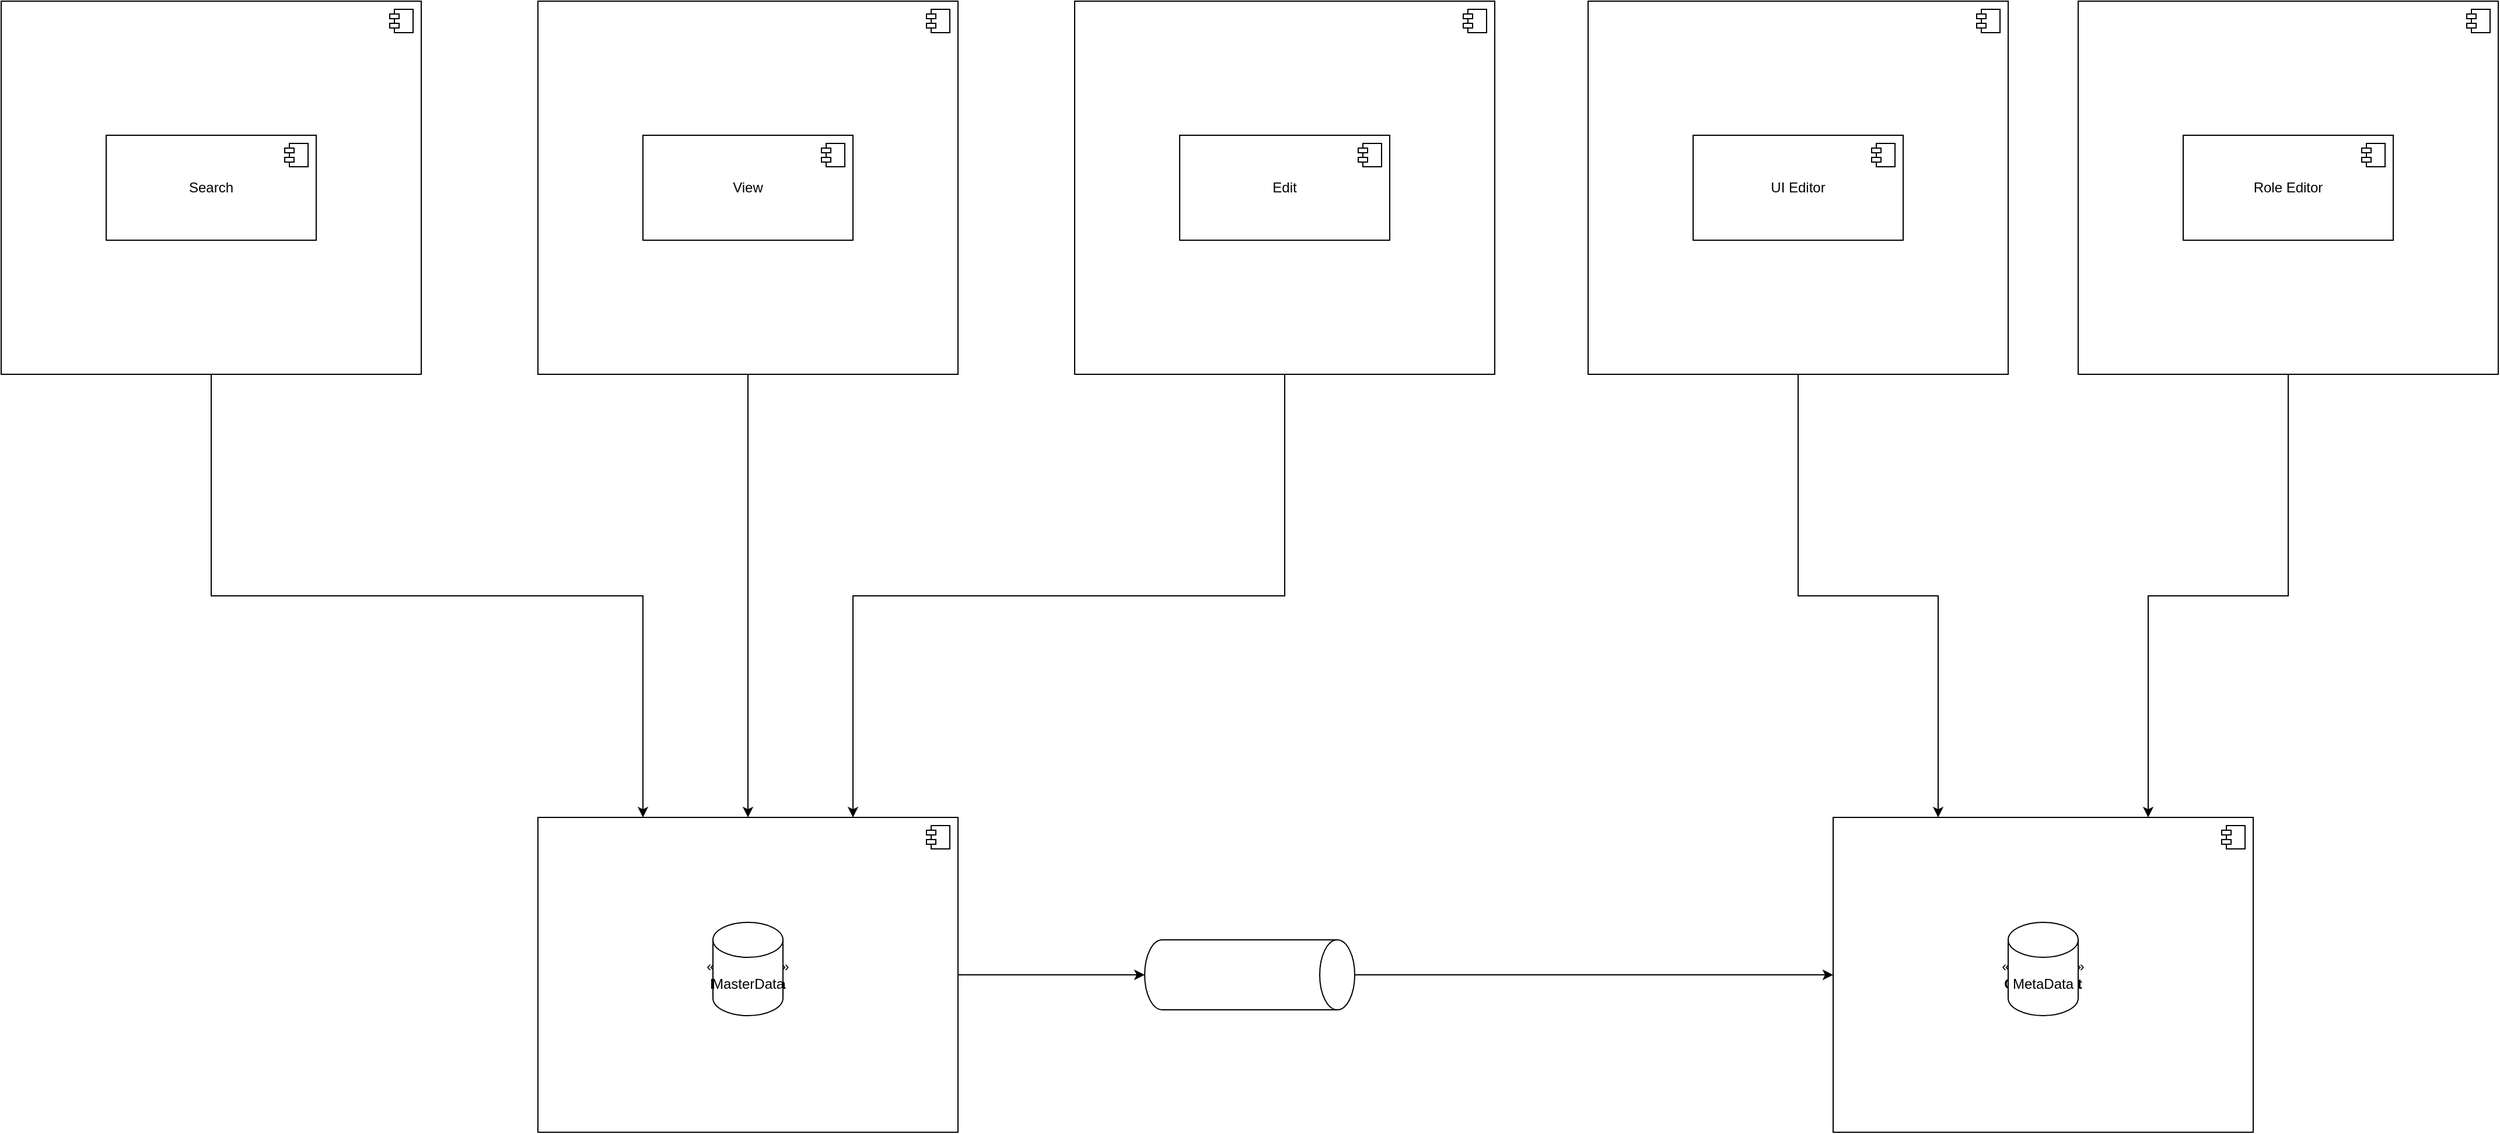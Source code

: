 <mxfile version="22.0.8" type="github">
  <diagram name="Page-1" id="b5b7bab2-c9e2-2cf4-8b2a-24fd1a2a6d21">
    <mxGraphModel dx="1218" dy="857" grid="1" gridSize="10" guides="1" tooltips="1" connect="1" arrows="1" fold="1" page="1" pageScale="1" pageWidth="4681" pageHeight="3300" background="none" math="0" shadow="0">
      <root>
        <mxCell id="0" />
        <mxCell id="1" parent="0" />
        <mxCell id="F09OvGw66oF53SCfcD_z-9" value="" style="group" vertex="1" connectable="0" parent="1">
          <mxGeometry x="530" y="750" width="360" height="270" as="geometry" />
        </mxCell>
        <mxCell id="F09OvGw66oF53SCfcD_z-4" value="«Annotation»&lt;br&gt;&lt;b&gt;MasterData&lt;br&gt;&lt;/b&gt;" style="html=1;dropTarget=0;whiteSpace=wrap;" vertex="1" parent="F09OvGw66oF53SCfcD_z-9">
          <mxGeometry width="360" height="270" as="geometry" />
        </mxCell>
        <mxCell id="F09OvGw66oF53SCfcD_z-5" value="" style="shape=module;jettyWidth=8;jettyHeight=4;" vertex="1" parent="F09OvGw66oF53SCfcD_z-4">
          <mxGeometry x="1" width="20" height="20" relative="1" as="geometry">
            <mxPoint x="-27" y="7" as="offset" />
          </mxGeometry>
        </mxCell>
        <mxCell id="F09OvGw66oF53SCfcD_z-6" value="MasterData" style="shape=cylinder3;whiteSpace=wrap;html=1;boundedLbl=1;backgroundOutline=1;size=15;" vertex="1" parent="F09OvGw66oF53SCfcD_z-9">
          <mxGeometry x="150" y="90" width="60" height="80" as="geometry" />
        </mxCell>
        <mxCell id="F09OvGw66oF53SCfcD_z-11" value="" style="group" vertex="1" connectable="0" parent="1">
          <mxGeometry x="1640" y="750" width="360" height="270" as="geometry" />
        </mxCell>
        <mxCell id="F09OvGw66oF53SCfcD_z-12" value="&amp;laquo;Annotation&amp;raquo;&lt;br/&gt;&lt;b&gt;Component&lt;/b&gt;" style="html=1;dropTarget=0;whiteSpace=wrap;" vertex="1" parent="F09OvGw66oF53SCfcD_z-11">
          <mxGeometry width="360" height="270" as="geometry" />
        </mxCell>
        <mxCell id="F09OvGw66oF53SCfcD_z-13" value="" style="shape=module;jettyWidth=8;jettyHeight=4;" vertex="1" parent="F09OvGw66oF53SCfcD_z-12">
          <mxGeometry x="1" width="20" height="20" relative="1" as="geometry">
            <mxPoint x="-27" y="7" as="offset" />
          </mxGeometry>
        </mxCell>
        <mxCell id="F09OvGw66oF53SCfcD_z-14" value="MetaData" style="shape=cylinder3;whiteSpace=wrap;html=1;boundedLbl=1;backgroundOutline=1;size=15;" vertex="1" parent="F09OvGw66oF53SCfcD_z-11">
          <mxGeometry x="150" y="90" width="60" height="80" as="geometry" />
        </mxCell>
        <mxCell id="F09OvGw66oF53SCfcD_z-21" value="" style="group" vertex="1" connectable="0" parent="1">
          <mxGeometry x="320" y="250" width="550" height="310" as="geometry" />
        </mxCell>
        <mxCell id="F09OvGw66oF53SCfcD_z-71" value="" style="group" vertex="1" connectable="0" parent="1">
          <mxGeometry x="530" y="50" width="360" height="320" as="geometry" />
        </mxCell>
        <mxCell id="F09OvGw66oF53SCfcD_z-72" value="&amp;laquo;Annotation&amp;raquo;&lt;br/&gt;&lt;b&gt;Component&lt;/b&gt;" style="html=1;dropTarget=0;whiteSpace=wrap;" vertex="1" parent="F09OvGw66oF53SCfcD_z-71">
          <mxGeometry width="360" height="320" as="geometry" />
        </mxCell>
        <mxCell id="F09OvGw66oF53SCfcD_z-73" value="" style="shape=module;jettyWidth=8;jettyHeight=4;" vertex="1" parent="F09OvGw66oF53SCfcD_z-72">
          <mxGeometry x="1" width="20" height="20" relative="1" as="geometry">
            <mxPoint x="-27" y="7" as="offset" />
          </mxGeometry>
        </mxCell>
        <mxCell id="F09OvGw66oF53SCfcD_z-74" value="View" style="html=1;dropTarget=0;whiteSpace=wrap;" vertex="1" parent="F09OvGw66oF53SCfcD_z-71">
          <mxGeometry x="90" y="115" width="180" height="90" as="geometry" />
        </mxCell>
        <mxCell id="F09OvGw66oF53SCfcD_z-75" value="" style="shape=module;jettyWidth=8;jettyHeight=4;" vertex="1" parent="F09OvGw66oF53SCfcD_z-74">
          <mxGeometry x="1" width="20" height="20" relative="1" as="geometry">
            <mxPoint x="-27" y="7" as="offset" />
          </mxGeometry>
        </mxCell>
        <mxCell id="F09OvGw66oF53SCfcD_z-76" value="" style="group" vertex="1" connectable="0" parent="1">
          <mxGeometry x="990" y="50" width="360" height="320" as="geometry" />
        </mxCell>
        <mxCell id="F09OvGw66oF53SCfcD_z-77" value="&amp;laquo;Annotation&amp;raquo;&lt;br/&gt;&lt;b&gt;Component&lt;/b&gt;" style="html=1;dropTarget=0;whiteSpace=wrap;" vertex="1" parent="F09OvGw66oF53SCfcD_z-76">
          <mxGeometry width="360" height="320" as="geometry" />
        </mxCell>
        <mxCell id="F09OvGw66oF53SCfcD_z-78" value="" style="shape=module;jettyWidth=8;jettyHeight=4;" vertex="1" parent="F09OvGw66oF53SCfcD_z-77">
          <mxGeometry x="1" width="20" height="20" relative="1" as="geometry">
            <mxPoint x="-27" y="7" as="offset" />
          </mxGeometry>
        </mxCell>
        <mxCell id="F09OvGw66oF53SCfcD_z-79" value="Edit" style="html=1;dropTarget=0;whiteSpace=wrap;" vertex="1" parent="F09OvGw66oF53SCfcD_z-76">
          <mxGeometry x="90" y="115" width="180" height="90" as="geometry" />
        </mxCell>
        <mxCell id="F09OvGw66oF53SCfcD_z-80" value="" style="shape=module;jettyWidth=8;jettyHeight=4;" vertex="1" parent="F09OvGw66oF53SCfcD_z-79">
          <mxGeometry x="1" width="20" height="20" relative="1" as="geometry">
            <mxPoint x="-27" y="7" as="offset" />
          </mxGeometry>
        </mxCell>
        <mxCell id="F09OvGw66oF53SCfcD_z-81" value="" style="group" vertex="1" connectable="0" parent="1">
          <mxGeometry x="70" y="50" width="360" height="320" as="geometry" />
        </mxCell>
        <mxCell id="F09OvGw66oF53SCfcD_z-82" value="&amp;laquo;Annotation&amp;raquo;&lt;br/&gt;&lt;b&gt;Component&lt;/b&gt;" style="html=1;dropTarget=0;whiteSpace=wrap;" vertex="1" parent="F09OvGw66oF53SCfcD_z-81">
          <mxGeometry width="360" height="320" as="geometry" />
        </mxCell>
        <mxCell id="F09OvGw66oF53SCfcD_z-83" value="" style="shape=module;jettyWidth=8;jettyHeight=4;" vertex="1" parent="F09OvGw66oF53SCfcD_z-82">
          <mxGeometry x="1" width="20" height="20" relative="1" as="geometry">
            <mxPoint x="-27" y="7" as="offset" />
          </mxGeometry>
        </mxCell>
        <mxCell id="F09OvGw66oF53SCfcD_z-84" value="Search" style="html=1;dropTarget=0;whiteSpace=wrap;" vertex="1" parent="F09OvGw66oF53SCfcD_z-81">
          <mxGeometry x="90" y="115" width="180" height="90" as="geometry" />
        </mxCell>
        <mxCell id="F09OvGw66oF53SCfcD_z-85" value="" style="shape=module;jettyWidth=8;jettyHeight=4;" vertex="1" parent="F09OvGw66oF53SCfcD_z-84">
          <mxGeometry x="1" width="20" height="20" relative="1" as="geometry">
            <mxPoint x="-27" y="7" as="offset" />
          </mxGeometry>
        </mxCell>
        <mxCell id="F09OvGw66oF53SCfcD_z-91" style="edgeStyle=orthogonalEdgeStyle;rounded=0;orthogonalLoop=1;jettySize=auto;html=1;exitX=0.5;exitY=0;exitDx=0;exitDy=0;exitPerimeter=0;entryX=0;entryY=0.5;entryDx=0;entryDy=0;" edge="1" parent="1" source="F09OvGw66oF53SCfcD_z-86" target="F09OvGw66oF53SCfcD_z-12">
          <mxGeometry relative="1" as="geometry">
            <mxPoint x="1440" y="884.538" as="targetPoint" />
          </mxGeometry>
        </mxCell>
        <mxCell id="F09OvGw66oF53SCfcD_z-86" value="" style="shape=cylinder3;whiteSpace=wrap;html=1;boundedLbl=1;backgroundOutline=1;size=15;rotation=90;" vertex="1" parent="1">
          <mxGeometry x="1110" y="795" width="60" height="180" as="geometry" />
        </mxCell>
        <mxCell id="F09OvGw66oF53SCfcD_z-90" style="edgeStyle=orthogonalEdgeStyle;rounded=0;orthogonalLoop=1;jettySize=auto;html=1;exitX=1;exitY=0.5;exitDx=0;exitDy=0;entryX=0.5;entryY=1;entryDx=0;entryDy=0;entryPerimeter=0;" edge="1" parent="1" source="F09OvGw66oF53SCfcD_z-4" target="F09OvGw66oF53SCfcD_z-86">
          <mxGeometry relative="1" as="geometry" />
        </mxCell>
        <mxCell id="F09OvGw66oF53SCfcD_z-92" style="edgeStyle=orthogonalEdgeStyle;rounded=0;orthogonalLoop=1;jettySize=auto;html=1;exitX=0.5;exitY=1;exitDx=0;exitDy=0;entryX=0.25;entryY=0;entryDx=0;entryDy=0;" edge="1" parent="1" source="F09OvGw66oF53SCfcD_z-82" target="F09OvGw66oF53SCfcD_z-4">
          <mxGeometry relative="1" as="geometry" />
        </mxCell>
        <mxCell id="F09OvGw66oF53SCfcD_z-93" style="edgeStyle=orthogonalEdgeStyle;rounded=0;orthogonalLoop=1;jettySize=auto;html=1;exitX=0.5;exitY=1;exitDx=0;exitDy=0;entryX=0.5;entryY=0;entryDx=0;entryDy=0;" edge="1" parent="1" source="F09OvGw66oF53SCfcD_z-72" target="F09OvGw66oF53SCfcD_z-4">
          <mxGeometry relative="1" as="geometry" />
        </mxCell>
        <mxCell id="F09OvGw66oF53SCfcD_z-94" style="edgeStyle=orthogonalEdgeStyle;rounded=0;orthogonalLoop=1;jettySize=auto;html=1;exitX=0.5;exitY=1;exitDx=0;exitDy=0;entryX=0.75;entryY=0;entryDx=0;entryDy=0;" edge="1" parent="1" source="F09OvGw66oF53SCfcD_z-77" target="F09OvGw66oF53SCfcD_z-4">
          <mxGeometry relative="1" as="geometry" />
        </mxCell>
        <mxCell id="F09OvGw66oF53SCfcD_z-95" value="" style="group" vertex="1" connectable="0" parent="1">
          <mxGeometry x="1430" y="50" width="360" height="320" as="geometry" />
        </mxCell>
        <mxCell id="F09OvGw66oF53SCfcD_z-96" value="&amp;laquo;Annotation&amp;raquo;&lt;br/&gt;&lt;b&gt;Component&lt;/b&gt;" style="html=1;dropTarget=0;whiteSpace=wrap;" vertex="1" parent="F09OvGw66oF53SCfcD_z-95">
          <mxGeometry width="360" height="320" as="geometry" />
        </mxCell>
        <mxCell id="F09OvGw66oF53SCfcD_z-97" value="" style="shape=module;jettyWidth=8;jettyHeight=4;" vertex="1" parent="F09OvGw66oF53SCfcD_z-96">
          <mxGeometry x="1" width="20" height="20" relative="1" as="geometry">
            <mxPoint x="-27" y="7" as="offset" />
          </mxGeometry>
        </mxCell>
        <mxCell id="F09OvGw66oF53SCfcD_z-98" value="UI Editor" style="html=1;dropTarget=0;whiteSpace=wrap;" vertex="1" parent="F09OvGw66oF53SCfcD_z-95">
          <mxGeometry x="90" y="115" width="180" height="90" as="geometry" />
        </mxCell>
        <mxCell id="F09OvGw66oF53SCfcD_z-99" value="" style="shape=module;jettyWidth=8;jettyHeight=4;" vertex="1" parent="F09OvGw66oF53SCfcD_z-98">
          <mxGeometry x="1" width="20" height="20" relative="1" as="geometry">
            <mxPoint x="-27" y="7" as="offset" />
          </mxGeometry>
        </mxCell>
        <mxCell id="F09OvGw66oF53SCfcD_z-100" style="edgeStyle=orthogonalEdgeStyle;rounded=0;orthogonalLoop=1;jettySize=auto;html=1;exitX=0.5;exitY=1;exitDx=0;exitDy=0;entryX=0.25;entryY=0;entryDx=0;entryDy=0;" edge="1" parent="1" source="F09OvGw66oF53SCfcD_z-96" target="F09OvGw66oF53SCfcD_z-12">
          <mxGeometry relative="1" as="geometry" />
        </mxCell>
        <mxCell id="F09OvGw66oF53SCfcD_z-101" value="" style="group" vertex="1" connectable="0" parent="1">
          <mxGeometry x="1850" y="50" width="360" height="320" as="geometry" />
        </mxCell>
        <mxCell id="F09OvGw66oF53SCfcD_z-102" value="&amp;laquo;Annotation&amp;raquo;&lt;br/&gt;&lt;b&gt;Component&lt;/b&gt;" style="html=1;dropTarget=0;whiteSpace=wrap;" vertex="1" parent="F09OvGw66oF53SCfcD_z-101">
          <mxGeometry width="360" height="320" as="geometry" />
        </mxCell>
        <mxCell id="F09OvGw66oF53SCfcD_z-103" value="" style="shape=module;jettyWidth=8;jettyHeight=4;" vertex="1" parent="F09OvGw66oF53SCfcD_z-102">
          <mxGeometry x="1" width="20" height="20" relative="1" as="geometry">
            <mxPoint x="-27" y="7" as="offset" />
          </mxGeometry>
        </mxCell>
        <mxCell id="F09OvGw66oF53SCfcD_z-104" value="Role Editor" style="html=1;dropTarget=0;whiteSpace=wrap;" vertex="1" parent="F09OvGw66oF53SCfcD_z-101">
          <mxGeometry x="90" y="115" width="180" height="90" as="geometry" />
        </mxCell>
        <mxCell id="F09OvGw66oF53SCfcD_z-105" value="" style="shape=module;jettyWidth=8;jettyHeight=4;" vertex="1" parent="F09OvGw66oF53SCfcD_z-104">
          <mxGeometry x="1" width="20" height="20" relative="1" as="geometry">
            <mxPoint x="-27" y="7" as="offset" />
          </mxGeometry>
        </mxCell>
        <mxCell id="F09OvGw66oF53SCfcD_z-106" style="edgeStyle=orthogonalEdgeStyle;rounded=0;orthogonalLoop=1;jettySize=auto;html=1;exitX=0.5;exitY=1;exitDx=0;exitDy=0;entryX=0.75;entryY=0;entryDx=0;entryDy=0;" edge="1" parent="1" source="F09OvGw66oF53SCfcD_z-102" target="F09OvGw66oF53SCfcD_z-12">
          <mxGeometry relative="1" as="geometry" />
        </mxCell>
      </root>
    </mxGraphModel>
  </diagram>
</mxfile>
